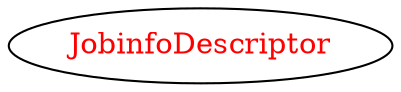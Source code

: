digraph dependencyGraph {
 concentrate=true;
 ranksep="2.0";
 rankdir="LR"; 
 splines="ortho";
"JobinfoDescriptor" [fontcolor="red"];
}